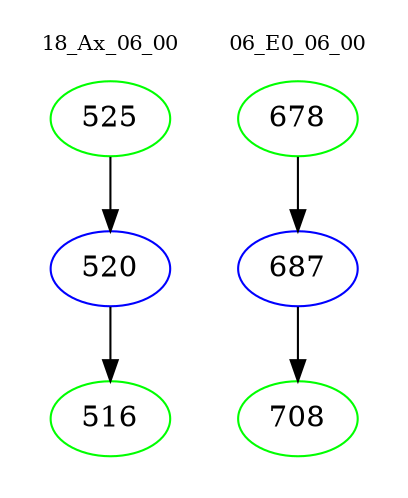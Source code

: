 digraph{
subgraph cluster_0 {
color = white
label = "18_Ax_06_00";
fontsize=10;
T0_525 [label="525", color="green"]
T0_525 -> T0_520 [color="black"]
T0_520 [label="520", color="blue"]
T0_520 -> T0_516 [color="black"]
T0_516 [label="516", color="green"]
}
subgraph cluster_1 {
color = white
label = "06_E0_06_00";
fontsize=10;
T1_678 [label="678", color="green"]
T1_678 -> T1_687 [color="black"]
T1_687 [label="687", color="blue"]
T1_687 -> T1_708 [color="black"]
T1_708 [label="708", color="green"]
}
}
